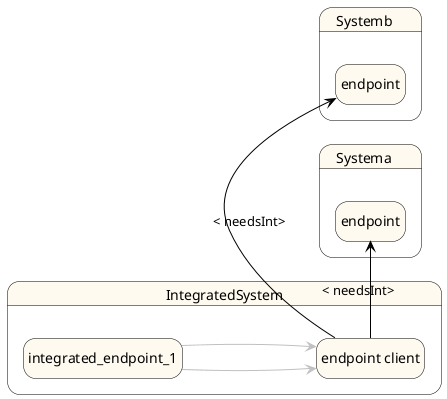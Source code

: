 ''''''''''''''''''''''''''''''''''''''''''
''                                      ''
''  AUTOGENERATED CODE -- DO NOT EDIT!  ''
''                                      ''
''''''''''''''''''''''''''''''''''''''''''

@startuml
left to right direction
scale max 16384 height
hide empty description
skinparam state {
  BackgroundColor FloralWhite
  BorderColor Black
  ArrowColor Crimson
}
state "IntegratedSystem" as X_0 <<highlight>> {
  state "endpoint client" as _0 <<highlight>>
  state "integrated_endpoint_1" as _1 <<highlight>>
}
state "Systema" as X_1 <<highlight>> {
  state "endpoint" as _2 <<highlight>>
}
state "Systemb" as X_2 <<highlight>> {
  state "endpoint" as _3 <<highlight>>
}
_1 -[#silver]-> _0
_0 -[#black]> _2 : < needsInt>
_1 -[#silver]-> _0
_0 -[#black]> _3 : < needsInt>
@enduml